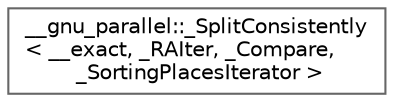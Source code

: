 digraph "Graphical Class Hierarchy"
{
 // LATEX_PDF_SIZE
  bgcolor="transparent";
  edge [fontname=Helvetica,fontsize=10,labelfontname=Helvetica,labelfontsize=10];
  node [fontname=Helvetica,fontsize=10,shape=box,height=0.2,width=0.4];
  rankdir="LR";
  Node0 [id="Node000000",label="__gnu_parallel::_SplitConsistently\l\< __exact, _RAIter, _Compare,\l _SortingPlacesIterator \>",height=0.2,width=0.4,color="grey40", fillcolor="white", style="filled",URL="$struct____gnu__parallel_1_1___split_consistently.html",tooltip="Split consistently."];
}
